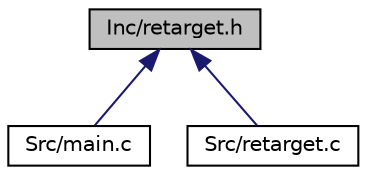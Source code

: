 digraph "Inc/retarget.h"
{
  edge [fontname="Helvetica",fontsize="10",labelfontname="Helvetica",labelfontsize="10"];
  node [fontname="Helvetica",fontsize="10",shape=record];
  Node3 [label="Inc/retarget.h",height=0.2,width=0.4,color="black", fillcolor="grey75", style="filled", fontcolor="black"];
  Node3 -> Node4 [dir="back",color="midnightblue",fontsize="10",style="solid",fontname="Helvetica"];
  Node4 [label="Src/main.c",height=0.2,width=0.4,color="black", fillcolor="white", style="filled",URL="$main_8c.html",tooltip=": Main program body "];
  Node3 -> Node5 [dir="back",color="midnightblue",fontsize="10",style="solid",fontname="Helvetica"];
  Node5 [label="Src/retarget.c",height=0.2,width=0.4,color="black", fillcolor="white", style="filled",URL="$retarget_8c.html"];
}
